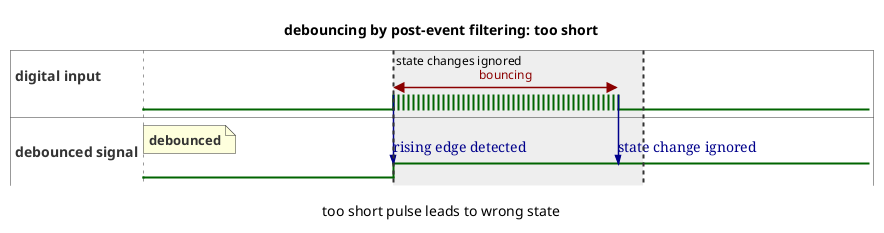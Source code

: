 @startuml
title debouncing by post-event filtering: too short
caption too short pulse leads to wrong state
hide time-axis
scale 1 as 250 pixels
binary "digital input" as D
binary "debounced signal" as B

@0
D is low
note top of B : debounced
B is low
@+1
D is {low,high}
D@+0 <-> @+0.9 : bouncing
D -> B : rising edge detected
highlight +0 to +1 : state changes ignored
B is high
@+0.9
D is low
D -> B : state change ignored

@enduml
